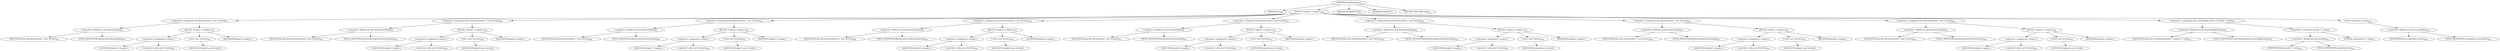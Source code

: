 digraph "clearResults" {  
"1512" [label = <(METHOD,clearResults)<SUB>946</SUB>> ]
"1513" [label = <(PARAM,this)<SUB>946</SUB>> ]
"1514" [label = <(BLOCK,&lt;empty&gt;,&lt;empty&gt;)<SUB>946</SUB>> ]
"1515" [label = <(&lt;operator&gt;.assignment,this.filesIncluded = new Vector())<SUB>947</SUB>> ]
"1516" [label = <(&lt;operator&gt;.fieldAccess,this.filesIncluded)<SUB>947</SUB>> ]
"1517" [label = <(IDENTIFIER,this,this.filesIncluded = new Vector())<SUB>947</SUB>> ]
"1518" [label = <(FIELD_IDENTIFIER,filesIncluded,filesIncluded)<SUB>947</SUB>> ]
"1519" [label = <(BLOCK,&lt;empty&gt;,&lt;empty&gt;)<SUB>947</SUB>> ]
"1520" [label = <(&lt;operator&gt;.assignment,&lt;empty&gt;)> ]
"1521" [label = <(IDENTIFIER,$obj15,&lt;empty&gt;)> ]
"1522" [label = <(&lt;operator&gt;.alloc,new Vector())<SUB>947</SUB>> ]
"1523" [label = <(&lt;init&gt;,new Vector())<SUB>947</SUB>> ]
"1524" [label = <(IDENTIFIER,$obj15,new Vector())> ]
"1525" [label = <(IDENTIFIER,$obj15,&lt;empty&gt;)> ]
"1526" [label = <(&lt;operator&gt;.assignment,this.filesNotIncluded = new Vector())<SUB>948</SUB>> ]
"1527" [label = <(&lt;operator&gt;.fieldAccess,this.filesNotIncluded)<SUB>948</SUB>> ]
"1528" [label = <(IDENTIFIER,this,this.filesNotIncluded = new Vector())<SUB>948</SUB>> ]
"1529" [label = <(FIELD_IDENTIFIER,filesNotIncluded,filesNotIncluded)<SUB>948</SUB>> ]
"1530" [label = <(BLOCK,&lt;empty&gt;,&lt;empty&gt;)<SUB>948</SUB>> ]
"1531" [label = <(&lt;operator&gt;.assignment,&lt;empty&gt;)> ]
"1532" [label = <(IDENTIFIER,$obj16,&lt;empty&gt;)> ]
"1533" [label = <(&lt;operator&gt;.alloc,new Vector())<SUB>948</SUB>> ]
"1534" [label = <(&lt;init&gt;,new Vector())<SUB>948</SUB>> ]
"1535" [label = <(IDENTIFIER,$obj16,new Vector())> ]
"1536" [label = <(IDENTIFIER,$obj16,&lt;empty&gt;)> ]
"1537" [label = <(&lt;operator&gt;.assignment,this.filesExcluded = new Vector())<SUB>949</SUB>> ]
"1538" [label = <(&lt;operator&gt;.fieldAccess,this.filesExcluded)<SUB>949</SUB>> ]
"1539" [label = <(IDENTIFIER,this,this.filesExcluded = new Vector())<SUB>949</SUB>> ]
"1540" [label = <(FIELD_IDENTIFIER,filesExcluded,filesExcluded)<SUB>949</SUB>> ]
"1541" [label = <(BLOCK,&lt;empty&gt;,&lt;empty&gt;)<SUB>949</SUB>> ]
"1542" [label = <(&lt;operator&gt;.assignment,&lt;empty&gt;)> ]
"1543" [label = <(IDENTIFIER,$obj17,&lt;empty&gt;)> ]
"1544" [label = <(&lt;operator&gt;.alloc,new Vector())<SUB>949</SUB>> ]
"1545" [label = <(&lt;init&gt;,new Vector())<SUB>949</SUB>> ]
"1546" [label = <(IDENTIFIER,$obj17,new Vector())> ]
"1547" [label = <(IDENTIFIER,$obj17,&lt;empty&gt;)> ]
"1548" [label = <(&lt;operator&gt;.assignment,this.filesDeselected = new Vector())<SUB>950</SUB>> ]
"1549" [label = <(&lt;operator&gt;.fieldAccess,this.filesDeselected)<SUB>950</SUB>> ]
"1550" [label = <(IDENTIFIER,this,this.filesDeselected = new Vector())<SUB>950</SUB>> ]
"1551" [label = <(FIELD_IDENTIFIER,filesDeselected,filesDeselected)<SUB>950</SUB>> ]
"1552" [label = <(BLOCK,&lt;empty&gt;,&lt;empty&gt;)<SUB>950</SUB>> ]
"1553" [label = <(&lt;operator&gt;.assignment,&lt;empty&gt;)> ]
"1554" [label = <(IDENTIFIER,$obj18,&lt;empty&gt;)> ]
"1555" [label = <(&lt;operator&gt;.alloc,new Vector())<SUB>950</SUB>> ]
"1556" [label = <(&lt;init&gt;,new Vector())<SUB>950</SUB>> ]
"1557" [label = <(IDENTIFIER,$obj18,new Vector())> ]
"1558" [label = <(IDENTIFIER,$obj18,&lt;empty&gt;)> ]
"1559" [label = <(&lt;operator&gt;.assignment,this.dirsIncluded = new Vector())<SUB>951</SUB>> ]
"1560" [label = <(&lt;operator&gt;.fieldAccess,this.dirsIncluded)<SUB>951</SUB>> ]
"1561" [label = <(IDENTIFIER,this,this.dirsIncluded = new Vector())<SUB>951</SUB>> ]
"1562" [label = <(FIELD_IDENTIFIER,dirsIncluded,dirsIncluded)<SUB>951</SUB>> ]
"1563" [label = <(BLOCK,&lt;empty&gt;,&lt;empty&gt;)<SUB>951</SUB>> ]
"1564" [label = <(&lt;operator&gt;.assignment,&lt;empty&gt;)> ]
"1565" [label = <(IDENTIFIER,$obj19,&lt;empty&gt;)> ]
"1566" [label = <(&lt;operator&gt;.alloc,new Vector())<SUB>951</SUB>> ]
"1567" [label = <(&lt;init&gt;,new Vector())<SUB>951</SUB>> ]
"1568" [label = <(IDENTIFIER,$obj19,new Vector())> ]
"1569" [label = <(IDENTIFIER,$obj19,&lt;empty&gt;)> ]
"1570" [label = <(&lt;operator&gt;.assignment,this.dirsNotIncluded = new Vector())<SUB>952</SUB>> ]
"1571" [label = <(&lt;operator&gt;.fieldAccess,this.dirsNotIncluded)<SUB>952</SUB>> ]
"1572" [label = <(IDENTIFIER,this,this.dirsNotIncluded = new Vector())<SUB>952</SUB>> ]
"1573" [label = <(FIELD_IDENTIFIER,dirsNotIncluded,dirsNotIncluded)<SUB>952</SUB>> ]
"1574" [label = <(BLOCK,&lt;empty&gt;,&lt;empty&gt;)<SUB>952</SUB>> ]
"1575" [label = <(&lt;operator&gt;.assignment,&lt;empty&gt;)> ]
"1576" [label = <(IDENTIFIER,$obj20,&lt;empty&gt;)> ]
"1577" [label = <(&lt;operator&gt;.alloc,new Vector())<SUB>952</SUB>> ]
"1578" [label = <(&lt;init&gt;,new Vector())<SUB>952</SUB>> ]
"1579" [label = <(IDENTIFIER,$obj20,new Vector())> ]
"1580" [label = <(IDENTIFIER,$obj20,&lt;empty&gt;)> ]
"1581" [label = <(&lt;operator&gt;.assignment,this.dirsExcluded = new Vector())<SUB>953</SUB>> ]
"1582" [label = <(&lt;operator&gt;.fieldAccess,this.dirsExcluded)<SUB>953</SUB>> ]
"1583" [label = <(IDENTIFIER,this,this.dirsExcluded = new Vector())<SUB>953</SUB>> ]
"1584" [label = <(FIELD_IDENTIFIER,dirsExcluded,dirsExcluded)<SUB>953</SUB>> ]
"1585" [label = <(BLOCK,&lt;empty&gt;,&lt;empty&gt;)<SUB>953</SUB>> ]
"1586" [label = <(&lt;operator&gt;.assignment,&lt;empty&gt;)> ]
"1587" [label = <(IDENTIFIER,$obj21,&lt;empty&gt;)> ]
"1588" [label = <(&lt;operator&gt;.alloc,new Vector())<SUB>953</SUB>> ]
"1589" [label = <(&lt;init&gt;,new Vector())<SUB>953</SUB>> ]
"1590" [label = <(IDENTIFIER,$obj21,new Vector())> ]
"1591" [label = <(IDENTIFIER,$obj21,&lt;empty&gt;)> ]
"1592" [label = <(&lt;operator&gt;.assignment,this.dirsDeselected = new Vector())<SUB>954</SUB>> ]
"1593" [label = <(&lt;operator&gt;.fieldAccess,this.dirsDeselected)<SUB>954</SUB>> ]
"1594" [label = <(IDENTIFIER,this,this.dirsDeselected = new Vector())<SUB>954</SUB>> ]
"1595" [label = <(FIELD_IDENTIFIER,dirsDeselected,dirsDeselected)<SUB>954</SUB>> ]
"1596" [label = <(BLOCK,&lt;empty&gt;,&lt;empty&gt;)<SUB>954</SUB>> ]
"1597" [label = <(&lt;operator&gt;.assignment,&lt;empty&gt;)> ]
"1598" [label = <(IDENTIFIER,$obj22,&lt;empty&gt;)> ]
"1599" [label = <(&lt;operator&gt;.alloc,new Vector())<SUB>954</SUB>> ]
"1600" [label = <(&lt;init&gt;,new Vector())<SUB>954</SUB>> ]
"1601" [label = <(IDENTIFIER,$obj22,new Vector())> ]
"1602" [label = <(IDENTIFIER,$obj22,&lt;empty&gt;)> ]
"1603" [label = <(&lt;operator&gt;.assignment,this.everythingIncluded = basedir != null)<SUB>955</SUB>> ]
"1604" [label = <(&lt;operator&gt;.fieldAccess,this.everythingIncluded)<SUB>955</SUB>> ]
"1605" [label = <(IDENTIFIER,this,this.everythingIncluded = basedir != null)<SUB>955</SUB>> ]
"1606" [label = <(FIELD_IDENTIFIER,everythingIncluded,everythingIncluded)<SUB>955</SUB>> ]
"1607" [label = <(&lt;operator&gt;.notEquals,basedir != null)<SUB>955</SUB>> ]
"1608" [label = <(&lt;operator&gt;.fieldAccess,this.basedir)<SUB>955</SUB>> ]
"1609" [label = <(IDENTIFIER,this,basedir != null)<SUB>955</SUB>> ]
"1610" [label = <(FIELD_IDENTIFIER,basedir,basedir)<SUB>955</SUB>> ]
"1611" [label = <(LITERAL,null,basedir != null)<SUB>955</SUB>> ]
"1612" [label = <(clear,scannedDirs.clear())<SUB>956</SUB>> ]
"1613" [label = <(&lt;operator&gt;.fieldAccess,this.scannedDirs)<SUB>956</SUB>> ]
"1614" [label = <(IDENTIFIER,this,scannedDirs.clear())<SUB>956</SUB>> ]
"1615" [label = <(FIELD_IDENTIFIER,scannedDirs,scannedDirs)<SUB>956</SUB>> ]
"1616" [label = <(MODIFIER,PROTECTED)> ]
"1617" [label = <(MODIFIER,VIRTUAL)> ]
"1618" [label = <(METHOD_RETURN,void)<SUB>946</SUB>> ]
  "1512" -> "1513" 
  "1512" -> "1514" 
  "1512" -> "1616" 
  "1512" -> "1617" 
  "1512" -> "1618" 
  "1514" -> "1515" 
  "1514" -> "1526" 
  "1514" -> "1537" 
  "1514" -> "1548" 
  "1514" -> "1559" 
  "1514" -> "1570" 
  "1514" -> "1581" 
  "1514" -> "1592" 
  "1514" -> "1603" 
  "1514" -> "1612" 
  "1515" -> "1516" 
  "1515" -> "1519" 
  "1516" -> "1517" 
  "1516" -> "1518" 
  "1519" -> "1520" 
  "1519" -> "1523" 
  "1519" -> "1525" 
  "1520" -> "1521" 
  "1520" -> "1522" 
  "1523" -> "1524" 
  "1526" -> "1527" 
  "1526" -> "1530" 
  "1527" -> "1528" 
  "1527" -> "1529" 
  "1530" -> "1531" 
  "1530" -> "1534" 
  "1530" -> "1536" 
  "1531" -> "1532" 
  "1531" -> "1533" 
  "1534" -> "1535" 
  "1537" -> "1538" 
  "1537" -> "1541" 
  "1538" -> "1539" 
  "1538" -> "1540" 
  "1541" -> "1542" 
  "1541" -> "1545" 
  "1541" -> "1547" 
  "1542" -> "1543" 
  "1542" -> "1544" 
  "1545" -> "1546" 
  "1548" -> "1549" 
  "1548" -> "1552" 
  "1549" -> "1550" 
  "1549" -> "1551" 
  "1552" -> "1553" 
  "1552" -> "1556" 
  "1552" -> "1558" 
  "1553" -> "1554" 
  "1553" -> "1555" 
  "1556" -> "1557" 
  "1559" -> "1560" 
  "1559" -> "1563" 
  "1560" -> "1561" 
  "1560" -> "1562" 
  "1563" -> "1564" 
  "1563" -> "1567" 
  "1563" -> "1569" 
  "1564" -> "1565" 
  "1564" -> "1566" 
  "1567" -> "1568" 
  "1570" -> "1571" 
  "1570" -> "1574" 
  "1571" -> "1572" 
  "1571" -> "1573" 
  "1574" -> "1575" 
  "1574" -> "1578" 
  "1574" -> "1580" 
  "1575" -> "1576" 
  "1575" -> "1577" 
  "1578" -> "1579" 
  "1581" -> "1582" 
  "1581" -> "1585" 
  "1582" -> "1583" 
  "1582" -> "1584" 
  "1585" -> "1586" 
  "1585" -> "1589" 
  "1585" -> "1591" 
  "1586" -> "1587" 
  "1586" -> "1588" 
  "1589" -> "1590" 
  "1592" -> "1593" 
  "1592" -> "1596" 
  "1593" -> "1594" 
  "1593" -> "1595" 
  "1596" -> "1597" 
  "1596" -> "1600" 
  "1596" -> "1602" 
  "1597" -> "1598" 
  "1597" -> "1599" 
  "1600" -> "1601" 
  "1603" -> "1604" 
  "1603" -> "1607" 
  "1604" -> "1605" 
  "1604" -> "1606" 
  "1607" -> "1608" 
  "1607" -> "1611" 
  "1608" -> "1609" 
  "1608" -> "1610" 
  "1612" -> "1613" 
  "1613" -> "1614" 
  "1613" -> "1615" 
}
